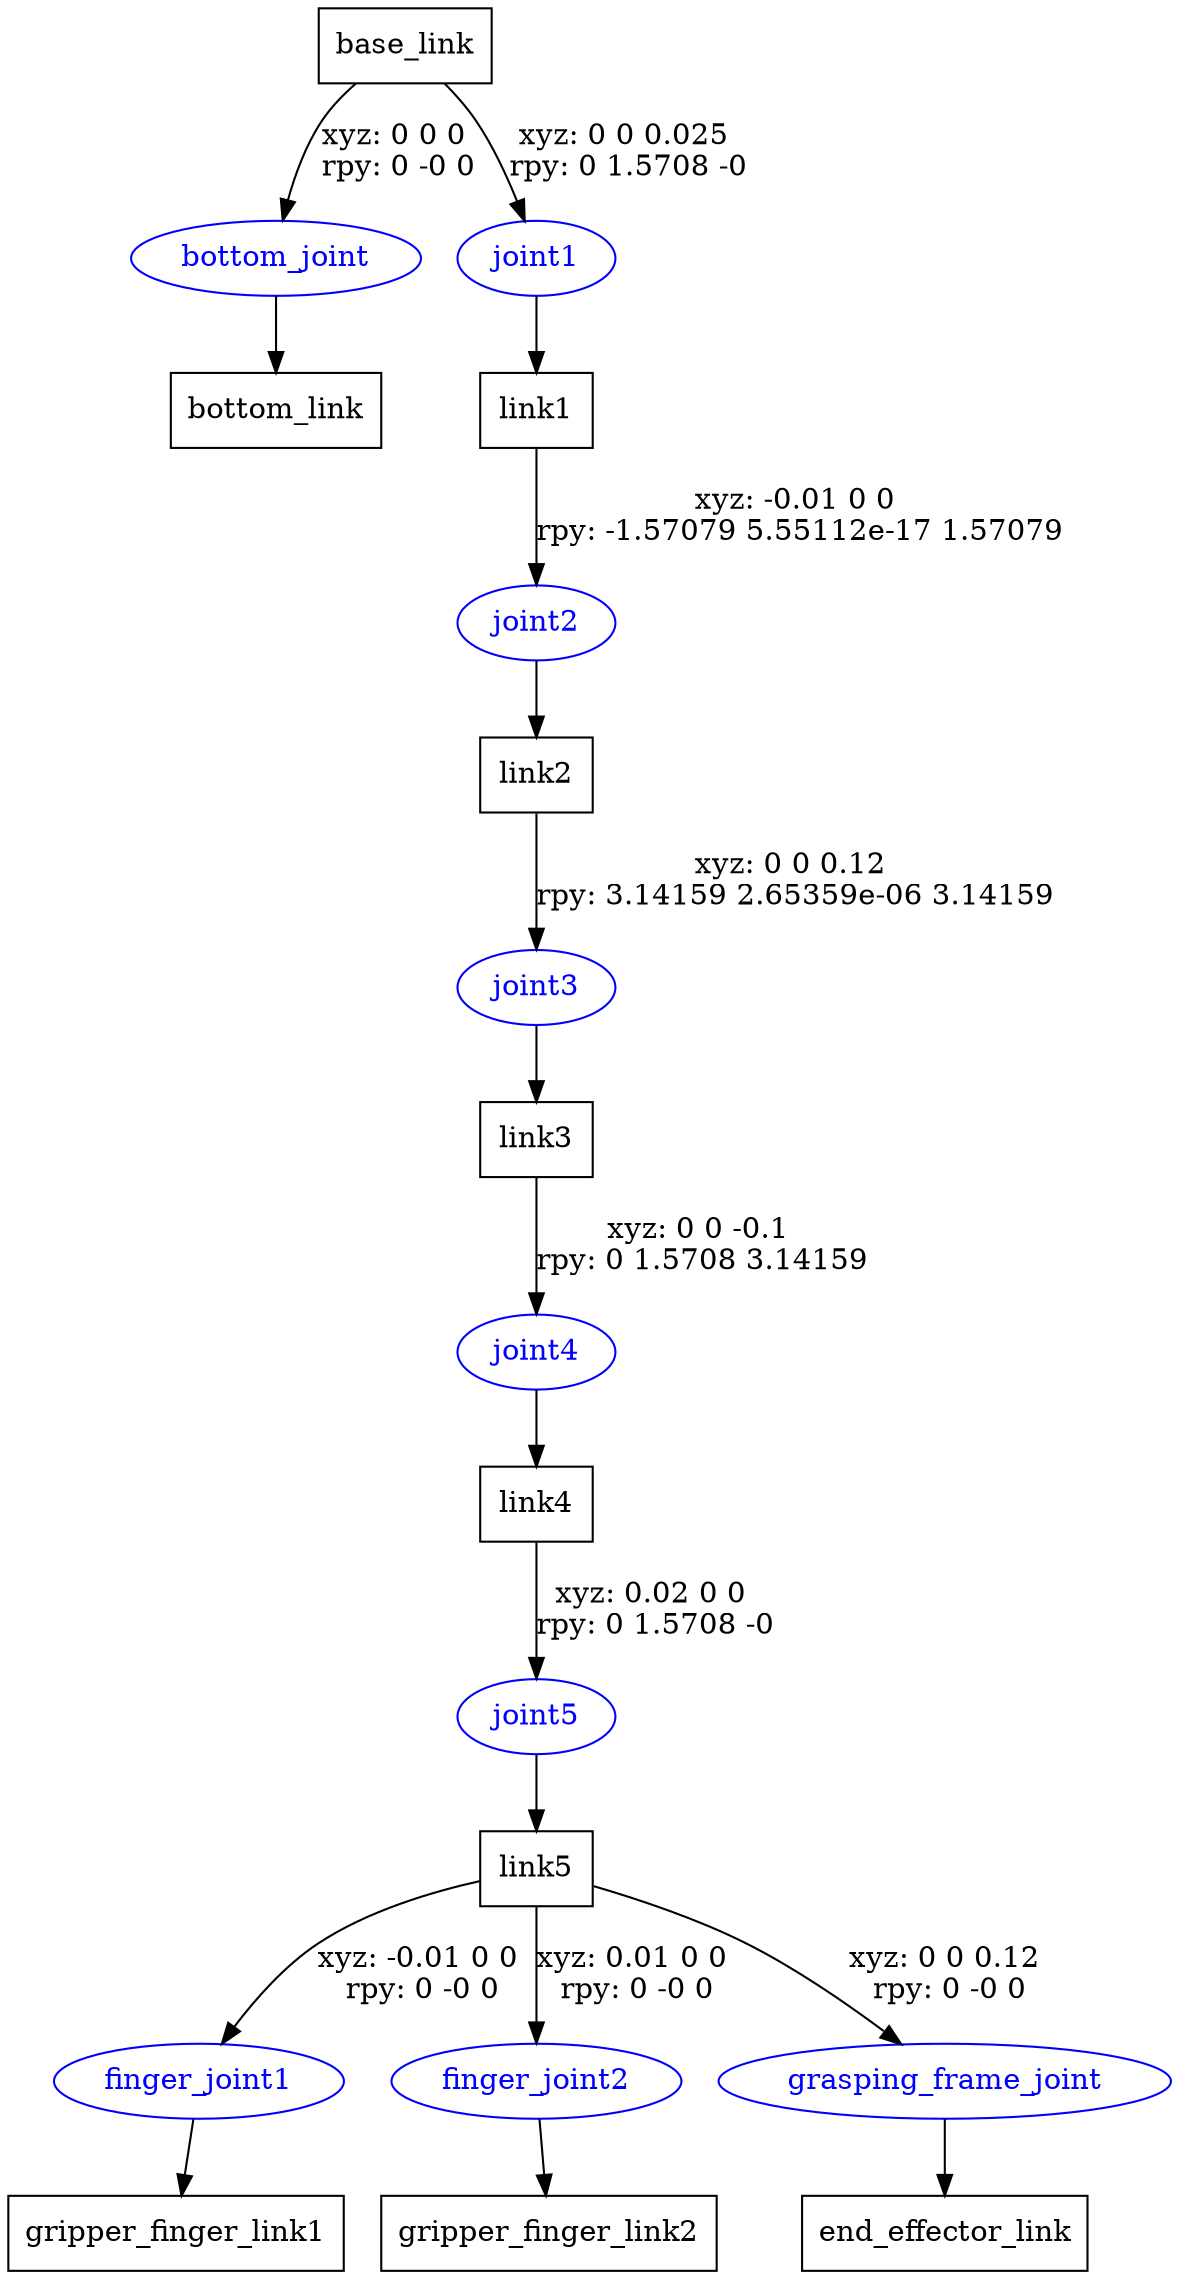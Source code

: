 digraph G {
node [shape=box];
"base_link" [label="base_link"];
"bottom_link" [label="bottom_link"];
"link1" [label="link1"];
"link2" [label="link2"];
"link3" [label="link3"];
"link4" [label="link4"];
"link5" [label="link5"];
"gripper_finger_link1" [label="gripper_finger_link1"];
"gripper_finger_link2" [label="gripper_finger_link2"];
"end_effector_link" [label="end_effector_link"];
node [shape=ellipse, color=blue, fontcolor=blue];
"base_link" -> "bottom_joint" [label="xyz: 0 0 0 \nrpy: 0 -0 0"]
"bottom_joint" -> "bottom_link"
"base_link" -> "joint1" [label="xyz: 0 0 0.025 \nrpy: 0 1.5708 -0"]
"joint1" -> "link1"
"link1" -> "joint2" [label="xyz: -0.01 0 0 \nrpy: -1.57079 5.55112e-17 1.57079"]
"joint2" -> "link2"
"link2" -> "joint3" [label="xyz: 0 0 0.12 \nrpy: 3.14159 2.65359e-06 3.14159"]
"joint3" -> "link3"
"link3" -> "joint4" [label="xyz: 0 0 -0.1 \nrpy: 0 1.5708 3.14159"]
"joint4" -> "link4"
"link4" -> "joint5" [label="xyz: 0.02 0 0 \nrpy: 0 1.5708 -0"]
"joint5" -> "link5"
"link5" -> "finger_joint1" [label="xyz: -0.01 0 0 \nrpy: 0 -0 0"]
"finger_joint1" -> "gripper_finger_link1"
"link5" -> "finger_joint2" [label="xyz: 0.01 0 0 \nrpy: 0 -0 0"]
"finger_joint2" -> "gripper_finger_link2"
"link5" -> "grasping_frame_joint" [label="xyz: 0 0 0.12 \nrpy: 0 -0 0"]
"grasping_frame_joint" -> "end_effector_link"
}
